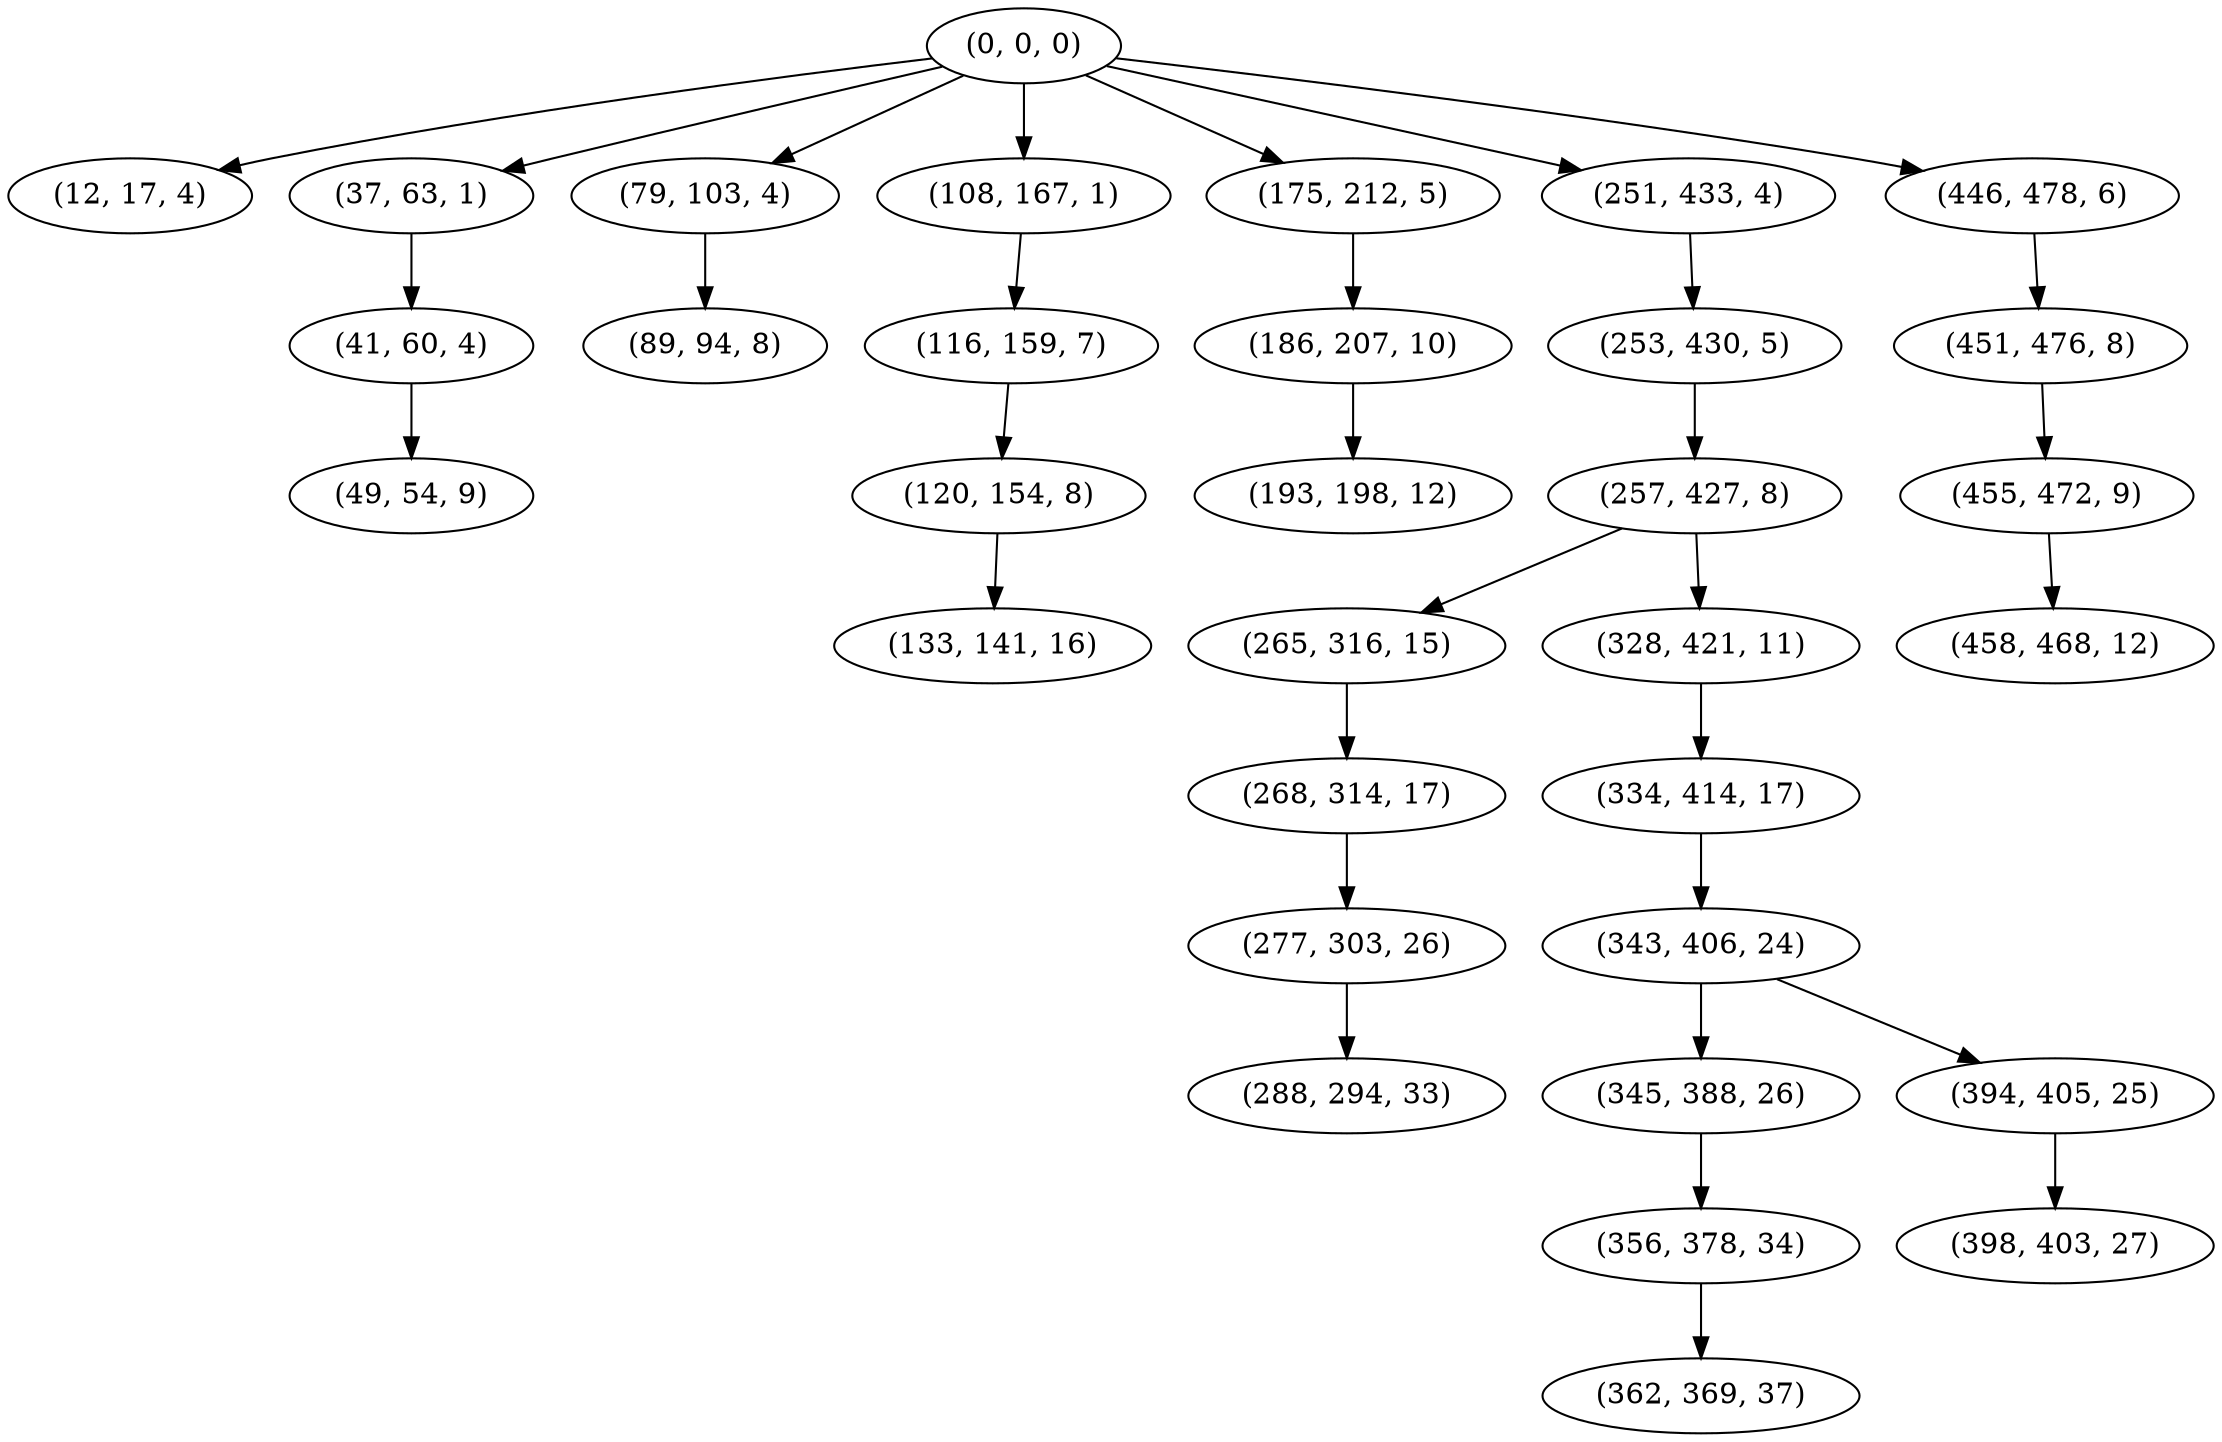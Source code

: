 digraph tree {
    "(0, 0, 0)";
    "(12, 17, 4)";
    "(37, 63, 1)";
    "(41, 60, 4)";
    "(49, 54, 9)";
    "(79, 103, 4)";
    "(89, 94, 8)";
    "(108, 167, 1)";
    "(116, 159, 7)";
    "(120, 154, 8)";
    "(133, 141, 16)";
    "(175, 212, 5)";
    "(186, 207, 10)";
    "(193, 198, 12)";
    "(251, 433, 4)";
    "(253, 430, 5)";
    "(257, 427, 8)";
    "(265, 316, 15)";
    "(268, 314, 17)";
    "(277, 303, 26)";
    "(288, 294, 33)";
    "(328, 421, 11)";
    "(334, 414, 17)";
    "(343, 406, 24)";
    "(345, 388, 26)";
    "(356, 378, 34)";
    "(362, 369, 37)";
    "(394, 405, 25)";
    "(398, 403, 27)";
    "(446, 478, 6)";
    "(451, 476, 8)";
    "(455, 472, 9)";
    "(458, 468, 12)";
    "(0, 0, 0)" -> "(12, 17, 4)";
    "(0, 0, 0)" -> "(37, 63, 1)";
    "(0, 0, 0)" -> "(79, 103, 4)";
    "(0, 0, 0)" -> "(108, 167, 1)";
    "(0, 0, 0)" -> "(175, 212, 5)";
    "(0, 0, 0)" -> "(251, 433, 4)";
    "(0, 0, 0)" -> "(446, 478, 6)";
    "(37, 63, 1)" -> "(41, 60, 4)";
    "(41, 60, 4)" -> "(49, 54, 9)";
    "(79, 103, 4)" -> "(89, 94, 8)";
    "(108, 167, 1)" -> "(116, 159, 7)";
    "(116, 159, 7)" -> "(120, 154, 8)";
    "(120, 154, 8)" -> "(133, 141, 16)";
    "(175, 212, 5)" -> "(186, 207, 10)";
    "(186, 207, 10)" -> "(193, 198, 12)";
    "(251, 433, 4)" -> "(253, 430, 5)";
    "(253, 430, 5)" -> "(257, 427, 8)";
    "(257, 427, 8)" -> "(265, 316, 15)";
    "(257, 427, 8)" -> "(328, 421, 11)";
    "(265, 316, 15)" -> "(268, 314, 17)";
    "(268, 314, 17)" -> "(277, 303, 26)";
    "(277, 303, 26)" -> "(288, 294, 33)";
    "(328, 421, 11)" -> "(334, 414, 17)";
    "(334, 414, 17)" -> "(343, 406, 24)";
    "(343, 406, 24)" -> "(345, 388, 26)";
    "(343, 406, 24)" -> "(394, 405, 25)";
    "(345, 388, 26)" -> "(356, 378, 34)";
    "(356, 378, 34)" -> "(362, 369, 37)";
    "(394, 405, 25)" -> "(398, 403, 27)";
    "(446, 478, 6)" -> "(451, 476, 8)";
    "(451, 476, 8)" -> "(455, 472, 9)";
    "(455, 472, 9)" -> "(458, 468, 12)";
}
